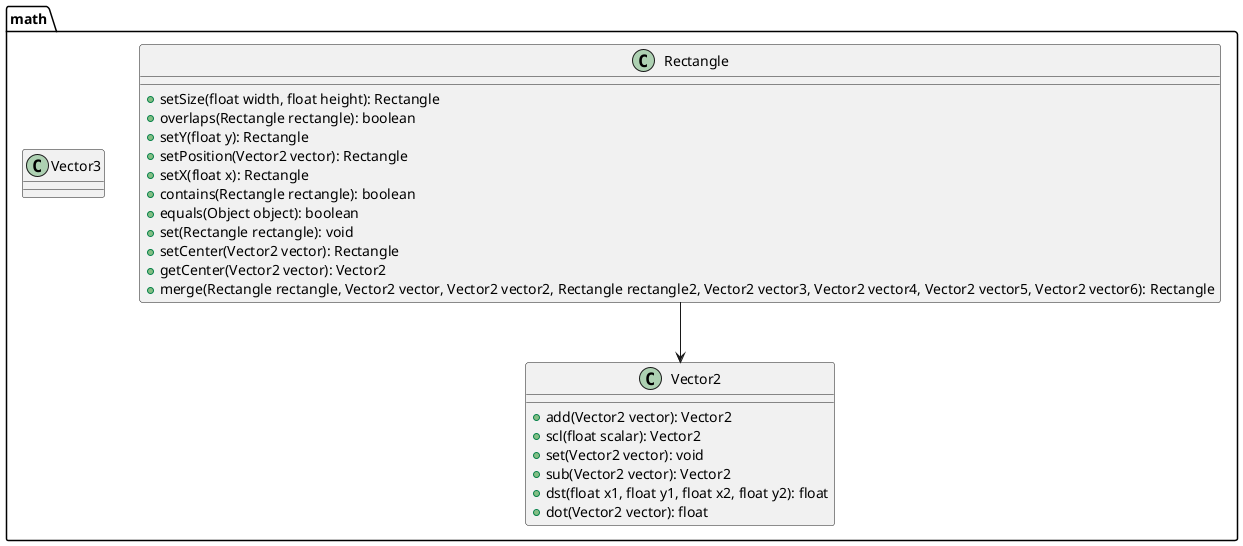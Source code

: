 @startuml
package math {
	
	class "Vector2" as mathVector2 {
		+add(Vector2 vector): Vector2 
		+scl(float scalar): Vector2 
		+set(Vector2 vector): void 
		+sub(Vector2 vector): Vector2 
		+dst(float x1, float y1, float x2, float y2): float 
		+dot(Vector2 vector): float 
	}
	
	class "Rectangle" as mathRectangle {
		+setSize(float width, float height): Rectangle 
		+overlaps(Rectangle rectangle): boolean 
		+setY(float y): Rectangle 
		+setPosition(Vector2 vector): Rectangle 
		+setX(float x): Rectangle 
		+contains(Rectangle rectangle): boolean 
		+equals(Object object): boolean 
		+set(Rectangle rectangle): void 
		+setCenter(Vector2 vector): Rectangle 
		+getCenter(Vector2 vector): Vector2 
		+merge(Rectangle rectangle, Vector2 vector, Vector2 vector2, Rectangle rectangle2, Vector2 vector3, Vector2 vector4, Vector2 vector5, Vector2 vector6): Rectangle 
	}
	
	class "Vector3" as mathVector3 {
	}
}
mathRectangle --> mathVector2
@enduml